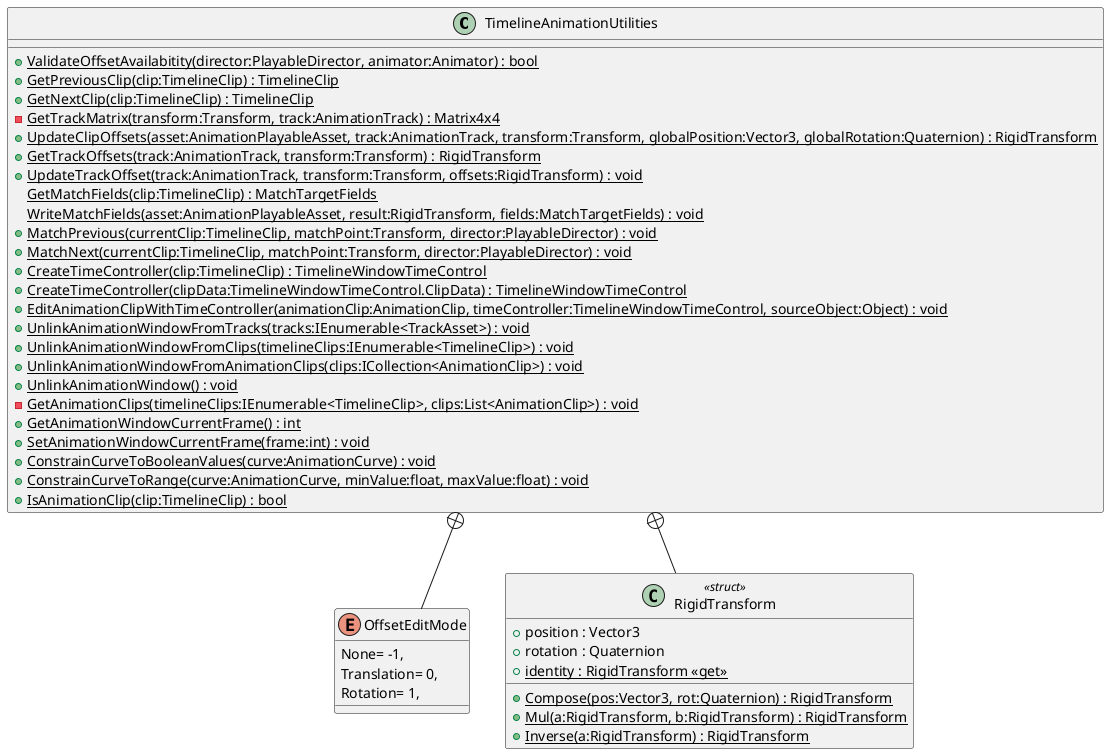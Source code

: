 @startuml
class TimelineAnimationUtilities {
    + {static} ValidateOffsetAvailabitity(director:PlayableDirector, animator:Animator) : bool
    + {static} GetPreviousClip(clip:TimelineClip) : TimelineClip
    + {static} GetNextClip(clip:TimelineClip) : TimelineClip
    - {static} GetTrackMatrix(transform:Transform, track:AnimationTrack) : Matrix4x4
    + {static} UpdateClipOffsets(asset:AnimationPlayableAsset, track:AnimationTrack, transform:Transform, globalPosition:Vector3, globalRotation:Quaternion) : RigidTransform
    + {static} GetTrackOffsets(track:AnimationTrack, transform:Transform) : RigidTransform
    + {static} UpdateTrackOffset(track:AnimationTrack, transform:Transform, offsets:RigidTransform) : void
    {static} GetMatchFields(clip:TimelineClip) : MatchTargetFields
    {static} WriteMatchFields(asset:AnimationPlayableAsset, result:RigidTransform, fields:MatchTargetFields) : void
    + {static} MatchPrevious(currentClip:TimelineClip, matchPoint:Transform, director:PlayableDirector) : void
    + {static} MatchNext(currentClip:TimelineClip, matchPoint:Transform, director:PlayableDirector) : void
    + {static} CreateTimeController(clip:TimelineClip) : TimelineWindowTimeControl
    + {static} CreateTimeController(clipData:TimelineWindowTimeControl.ClipData) : TimelineWindowTimeControl
    + {static} EditAnimationClipWithTimeController(animationClip:AnimationClip, timeController:TimelineWindowTimeControl, sourceObject:Object) : void
    + {static} UnlinkAnimationWindowFromTracks(tracks:IEnumerable<TrackAsset>) : void
    + {static} UnlinkAnimationWindowFromClips(timelineClips:IEnumerable<TimelineClip>) : void
    + {static} UnlinkAnimationWindowFromAnimationClips(clips:ICollection<AnimationClip>) : void
    + {static} UnlinkAnimationWindow() : void
    - {static} GetAnimationClips(timelineClips:IEnumerable<TimelineClip>, clips:List<AnimationClip>) : void
    + {static} GetAnimationWindowCurrentFrame() : int
    + {static} SetAnimationWindowCurrentFrame(frame:int) : void
    + {static} ConstrainCurveToBooleanValues(curve:AnimationCurve) : void
    + {static} ConstrainCurveToRange(curve:AnimationCurve, minValue:float, maxValue:float) : void
    + {static} IsAnimationClip(clip:TimelineClip) : bool
}
enum OffsetEditMode {
    None= -1,
    Translation= 0,
    Rotation= 1,
}
class RigidTransform <<struct>> {
    + position : Vector3
    + rotation : Quaternion
    + {static} Compose(pos:Vector3, rot:Quaternion) : RigidTransform
    + {static} Mul(a:RigidTransform, b:RigidTransform) : RigidTransform
    + {static} Inverse(a:RigidTransform) : RigidTransform
    + {static} identity : RigidTransform <<get>>
}
TimelineAnimationUtilities +-- OffsetEditMode
TimelineAnimationUtilities +-- RigidTransform
@enduml
